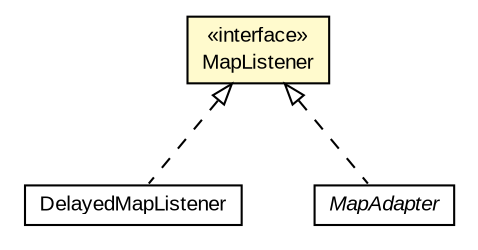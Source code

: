 #!/usr/local/bin/dot
#
# Class diagram 
# Generated by UMLGraph version R5_6-24-gf6e263 (http://www.umlgraph.org/)
#

digraph G {
	edge [fontname="arial",fontsize=10,labelfontname="arial",labelfontsize=10];
	node [fontname="arial",fontsize=10,shape=plaintext];
	nodesep=0.25;
	ranksep=0.5;
	// org.osmdroid.events.DelayedMapListener
	c29821 [label=<<table title="org.osmdroid.events.DelayedMapListener" border="0" cellborder="1" cellspacing="0" cellpadding="2" port="p" href="./DelayedMapListener.html">
		<tr><td><table border="0" cellspacing="0" cellpadding="1">
<tr><td align="center" balign="center"> DelayedMapListener </td></tr>
		</table></td></tr>
		</table>>, URL="./DelayedMapListener.html", fontname="arial", fontcolor="black", fontsize=10.0];
	// org.osmdroid.events.MapAdapter
	c29822 [label=<<table title="org.osmdroid.events.MapAdapter" border="0" cellborder="1" cellspacing="0" cellpadding="2" port="p" href="./MapAdapter.html">
		<tr><td><table border="0" cellspacing="0" cellpadding="1">
<tr><td align="center" balign="center"><font face="arial italic"> MapAdapter </font></td></tr>
		</table></td></tr>
		</table>>, URL="./MapAdapter.html", fontname="arial", fontcolor="black", fontsize=10.0];
	// org.osmdroid.events.MapListener
	c29825 [label=<<table title="org.osmdroid.events.MapListener" border="0" cellborder="1" cellspacing="0" cellpadding="2" port="p" bgcolor="lemonChiffon" href="./MapListener.html">
		<tr><td><table border="0" cellspacing="0" cellpadding="1">
<tr><td align="center" balign="center"> &#171;interface&#187; </td></tr>
<tr><td align="center" balign="center"> MapListener </td></tr>
		</table></td></tr>
		</table>>, URL="./MapListener.html", fontname="arial", fontcolor="black", fontsize=10.0];
	//org.osmdroid.events.DelayedMapListener implements org.osmdroid.events.MapListener
	c29825:p -> c29821:p [dir=back,arrowtail=empty,style=dashed];
	//org.osmdroid.events.MapAdapter implements org.osmdroid.events.MapListener
	c29825:p -> c29822:p [dir=back,arrowtail=empty,style=dashed];
}

